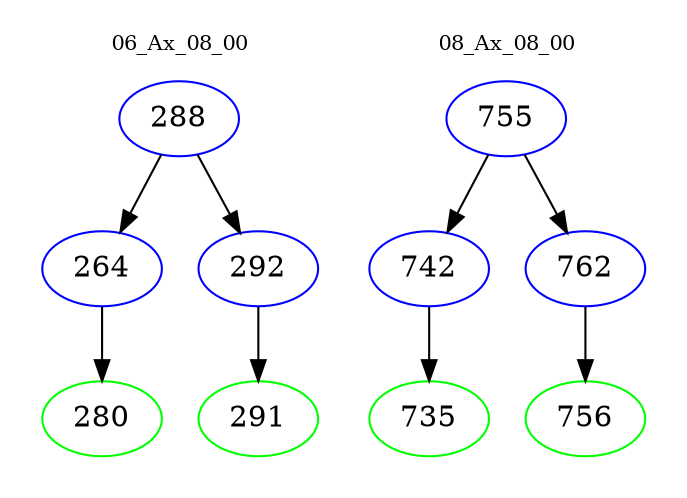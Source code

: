 digraph{
subgraph cluster_0 {
color = white
label = "06_Ax_08_00";
fontsize=10;
T0_288 [label="288", color="blue"]
T0_288 -> T0_264 [color="black"]
T0_264 [label="264", color="blue"]
T0_264 -> T0_280 [color="black"]
T0_280 [label="280", color="green"]
T0_288 -> T0_292 [color="black"]
T0_292 [label="292", color="blue"]
T0_292 -> T0_291 [color="black"]
T0_291 [label="291", color="green"]
}
subgraph cluster_1 {
color = white
label = "08_Ax_08_00";
fontsize=10;
T1_755 [label="755", color="blue"]
T1_755 -> T1_742 [color="black"]
T1_742 [label="742", color="blue"]
T1_742 -> T1_735 [color="black"]
T1_735 [label="735", color="green"]
T1_755 -> T1_762 [color="black"]
T1_762 [label="762", color="blue"]
T1_762 -> T1_756 [color="black"]
T1_756 [label="756", color="green"]
}
}
